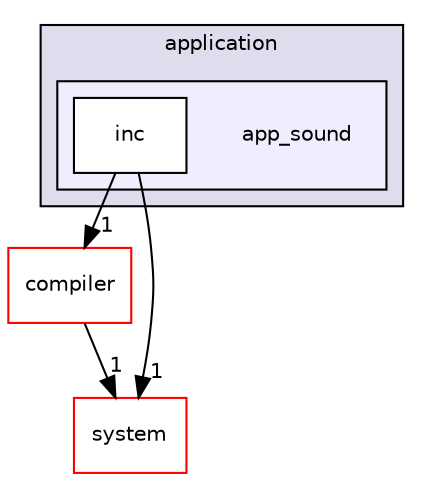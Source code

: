digraph "app_sound" {
  compound=true
  node [ fontsize="10", fontname="Helvetica"];
  edge [ labelfontsize="10", labelfontname="Helvetica"];
  subgraph clusterdir_eda2a6d705da8f3400ffe9a7dcb90b30 {
    graph [ bgcolor="#ddddee", pencolor="black", label="application" fontname="Helvetica", fontsize="10", URL="dir_eda2a6d705da8f3400ffe9a7dcb90b30.html"]
  subgraph clusterdir_edf423b32efb5582cf1e17796c7fcb1c {
    graph [ bgcolor="#eeeeff", pencolor="black", label="" URL="dir_edf423b32efb5582cf1e17796c7fcb1c.html"];
    dir_edf423b32efb5582cf1e17796c7fcb1c [shape=plaintext label="app_sound"];
    dir_e0e55f1513891df1de4f9309abd7225e [shape=box label="inc" color="black" fillcolor="white" style="filled" URL="dir_e0e55f1513891df1de4f9309abd7225e.html"];
  }
  }
  dir_f029f3251b48bb3d01d309310e82fd9d [shape=box label="compiler" fillcolor="white" style="filled" color="red" URL="dir_f029f3251b48bb3d01d309310e82fd9d.html"];
  dir_911aa23d539fd7870138add75e49b79e [shape=box label="system" fillcolor="white" style="filled" color="red" URL="dir_911aa23d539fd7870138add75e49b79e.html"];
  dir_f029f3251b48bb3d01d309310e82fd9d->dir_911aa23d539fd7870138add75e49b79e [headlabel="1", labeldistance=1.5 headhref="dir_000020_000003.html"];
  dir_e0e55f1513891df1de4f9309abd7225e->dir_f029f3251b48bb3d01d309310e82fd9d [headlabel="1", labeldistance=1.5 headhref="dir_000085_000020.html"];
  dir_e0e55f1513891df1de4f9309abd7225e->dir_911aa23d539fd7870138add75e49b79e [headlabel="1", labeldistance=1.5 headhref="dir_000085_000003.html"];
}

